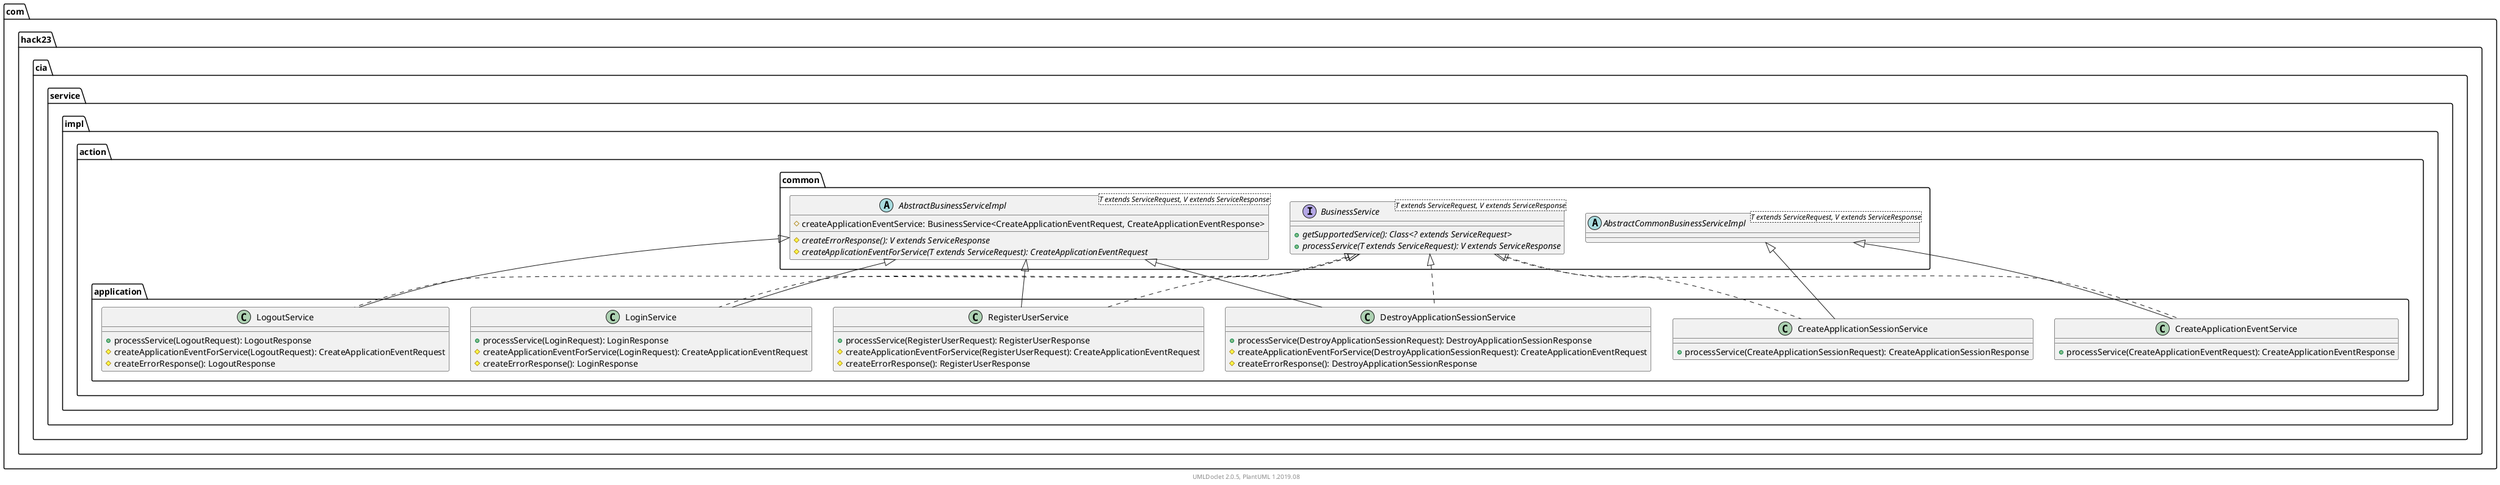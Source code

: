 @startuml
    namespace com.hack23.cia.service.impl.action.application {

        class DestroyApplicationSessionService [[DestroyApplicationSessionService.html]] {
            +processService(DestroyApplicationSessionRequest): DestroyApplicationSessionResponse
            #createApplicationEventForService(DestroyApplicationSessionRequest): CreateApplicationEventRequest
            #createErrorResponse(): DestroyApplicationSessionResponse
        }

        class CreateApplicationEventService [[CreateApplicationEventService.html]] {
            +processService(CreateApplicationEventRequest): CreateApplicationEventResponse
        }

        class CreateApplicationSessionService [[CreateApplicationSessionService.html]] {
            +processService(CreateApplicationSessionRequest): CreateApplicationSessionResponse
        }

        class LogoutService [[LogoutService.html]] {
            +processService(LogoutRequest): LogoutResponse
            #createApplicationEventForService(LogoutRequest): CreateApplicationEventRequest
            #createErrorResponse(): LogoutResponse
        }

        class RegisterUserService [[RegisterUserService.html]] {
            +processService(RegisterUserRequest): RegisterUserResponse
            #createApplicationEventForService(RegisterUserRequest): CreateApplicationEventRequest
            #createErrorResponse(): RegisterUserResponse
        }

        class LoginService [[LoginService.html]] {
            +processService(LoginRequest): LoginResponse
            #createApplicationEventForService(LoginRequest): CreateApplicationEventRequest
            #createErrorResponse(): LoginResponse
        }

        com.hack23.cia.service.impl.action.common.AbstractBusinessServiceImpl <|-- DestroyApplicationSessionService
        com.hack23.cia.service.impl.action.common.BusinessService <|.. DestroyApplicationSessionService
        com.hack23.cia.service.impl.action.common.AbstractCommonBusinessServiceImpl <|-- CreateApplicationEventService
        com.hack23.cia.service.impl.action.common.BusinessService <|.. CreateApplicationEventService
        com.hack23.cia.service.impl.action.common.AbstractCommonBusinessServiceImpl <|-- CreateApplicationSessionService
        com.hack23.cia.service.impl.action.common.BusinessService <|.. CreateApplicationSessionService
        com.hack23.cia.service.impl.action.common.AbstractBusinessServiceImpl <|-- LogoutService
        com.hack23.cia.service.impl.action.common.BusinessService <|.. LogoutService
        com.hack23.cia.service.impl.action.common.AbstractBusinessServiceImpl <|-- RegisterUserService
        com.hack23.cia.service.impl.action.common.BusinessService <|.. RegisterUserService
        com.hack23.cia.service.impl.action.common.AbstractBusinessServiceImpl <|-- LoginService
        com.hack23.cia.service.impl.action.common.BusinessService <|.. LoginService
    }

    namespace com.hack23.cia.service.impl.action.common {
        abstract class AbstractBusinessServiceImpl<T extends ServiceRequest, V extends ServiceResponse> [[../common/AbstractBusinessServiceImpl.html]] {
            #createApplicationEventService: BusinessService<CreateApplicationEventRequest, CreateApplicationEventResponse>
            {abstract} #createErrorResponse(): V extends ServiceResponse
            {abstract} #createApplicationEventForService(T extends ServiceRequest): CreateApplicationEventRequest
        }
        interface BusinessService<T extends ServiceRequest, V extends ServiceResponse> [[../common/BusinessService.html]] {
            {abstract} +getSupportedService(): Class<? extends ServiceRequest>
            {abstract} +processService(T extends ServiceRequest): V extends ServiceResponse
        }
        abstract class AbstractCommonBusinessServiceImpl<T extends ServiceRequest, V extends ServiceResponse> [[../common/AbstractCommonBusinessServiceImpl.html]] {
        }
    }

    center footer UMLDoclet 2.0.5, PlantUML 1.2019.08
@enduml
